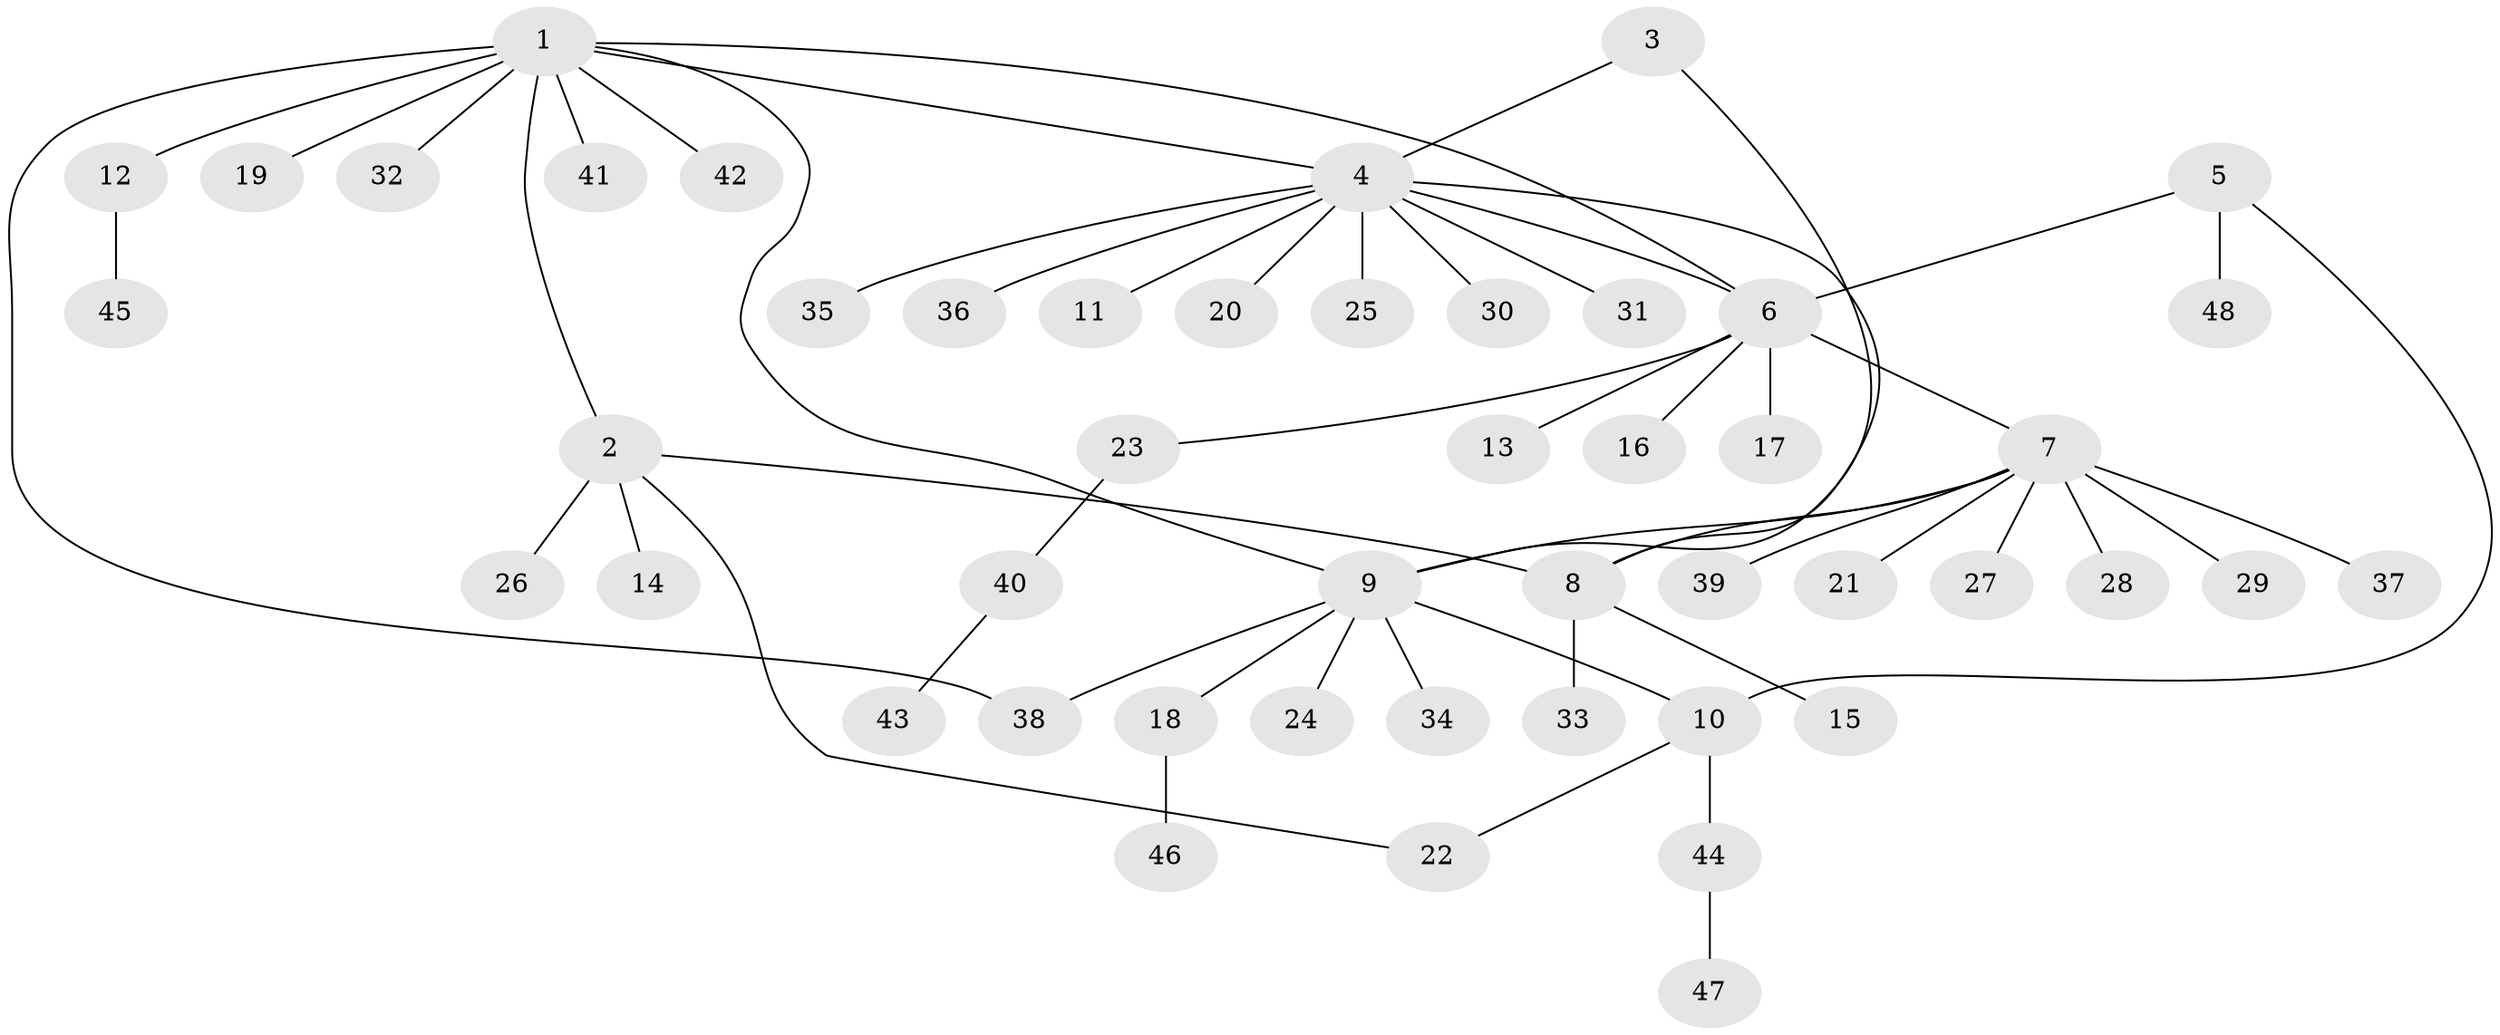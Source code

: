 // coarse degree distribution, {6: 0.030303030303030304, 1: 0.9090909090909091, 9: 0.030303030303030304, 19: 0.030303030303030304}
// Generated by graph-tools (version 1.1) at 2025/57/03/04/25 21:57:31]
// undirected, 48 vertices, 55 edges
graph export_dot {
graph [start="1"]
  node [color=gray90,style=filled];
  1;
  2;
  3;
  4;
  5;
  6;
  7;
  8;
  9;
  10;
  11;
  12;
  13;
  14;
  15;
  16;
  17;
  18;
  19;
  20;
  21;
  22;
  23;
  24;
  25;
  26;
  27;
  28;
  29;
  30;
  31;
  32;
  33;
  34;
  35;
  36;
  37;
  38;
  39;
  40;
  41;
  42;
  43;
  44;
  45;
  46;
  47;
  48;
  1 -- 2;
  1 -- 4;
  1 -- 6;
  1 -- 9;
  1 -- 12;
  1 -- 19;
  1 -- 32;
  1 -- 38;
  1 -- 41;
  1 -- 42;
  2 -- 8;
  2 -- 14;
  2 -- 22;
  2 -- 26;
  3 -- 4;
  3 -- 9;
  4 -- 6;
  4 -- 8;
  4 -- 11;
  4 -- 20;
  4 -- 25;
  4 -- 30;
  4 -- 31;
  4 -- 35;
  4 -- 36;
  5 -- 6;
  5 -- 10;
  5 -- 48;
  6 -- 7;
  6 -- 13;
  6 -- 16;
  6 -- 17;
  6 -- 23;
  7 -- 8;
  7 -- 9;
  7 -- 21;
  7 -- 27;
  7 -- 28;
  7 -- 29;
  7 -- 37;
  7 -- 39;
  8 -- 15;
  8 -- 33;
  9 -- 10;
  9 -- 18;
  9 -- 24;
  9 -- 34;
  9 -- 38;
  10 -- 22;
  10 -- 44;
  12 -- 45;
  18 -- 46;
  23 -- 40;
  40 -- 43;
  44 -- 47;
}
